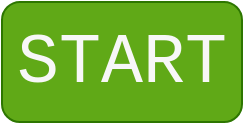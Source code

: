 <mxfile version="20.8.16" type="device"><diagram name="Page-1" id="5xKU67r1POBYHnlKGtsj"><mxGraphModel dx="827" dy="589" grid="1" gridSize="10" guides="1" tooltips="1" connect="1" arrows="1" fold="1" page="1" pageScale="1" pageWidth="1169" pageHeight="1654" math="0" shadow="0"><root><mxCell id="0"/><mxCell id="1" parent="0"/><mxCell id="MMhedgiUxI7rF8AKkyck-39" value="&lt;font style=&quot;font-size: 35px;&quot; color=&quot;#f7f7f7&quot;&gt;START&lt;/font&gt;" style="rounded=1;whiteSpace=wrap;html=1;fontFamily=Courier New;fillColor=#60a917;strokeColor=#2D7600;fontColor=#ffffff;fontSize=12;" vertex="1" parent="1"><mxGeometry x="525" y="10" width="120" height="60" as="geometry"/></mxCell></root></mxGraphModel></diagram></mxfile>